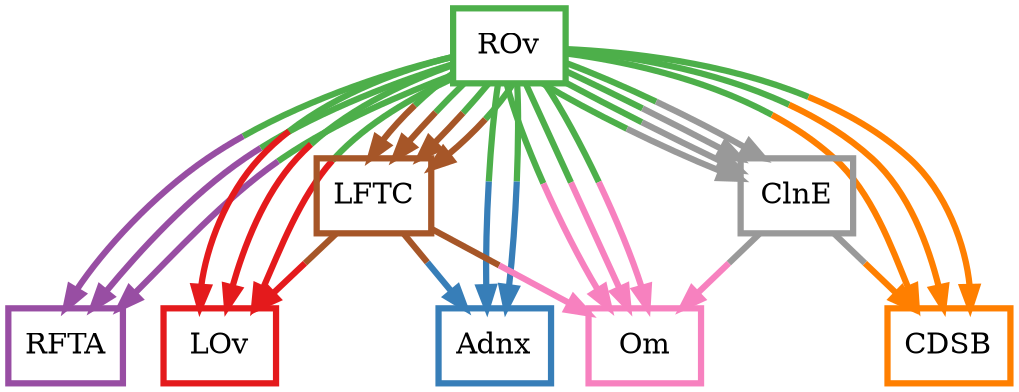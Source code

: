 digraph barS {
	{
		rank=same
	7 [shape=box,penwidth=3,colorscheme=set19,color=3,label="ROv"]
	}
	{
		rank=same
		6 [shape=box,penwidth=3,colorscheme=set19,color=4,label="RFTA"]
		5 [shape=box,penwidth=3,colorscheme=set19,color=8,label="Om"]
		4 [shape=box,penwidth=3,colorscheme=set19,color=1,label="LOv"]
		1 [shape=box,penwidth=3,colorscheme=set19,color=5,label="CDSB"]
		0 [shape=box,penwidth=3,colorscheme=set19,color=2,label="Adnx"]
	}
	3 [shape=box,penwidth=3,colorscheme=set19,color=7,label="LFTC"]
	2 [shape=box,penwidth=3,colorscheme=set19,color=9,label="ClnE"]
	7 -> 2 [penwidth=3,colorscheme=set19,color="3;0.5:9"]
	7 -> 5 [penwidth=3,colorscheme=set19,color="3;0.5:8"]
	7 -> 1 [penwidth=3,colorscheme=set19,color="3;0.5:5"]
	7 -> 2 [penwidth=3,colorscheme=set19,color="3;0.5:9"]
	7 -> 0 [penwidth=3,colorscheme=set19,color="3;0.5:2"]
	7 -> 3 [penwidth=3,colorscheme=set19,color="3;0.5:7"]
	7 -> 4 [penwidth=3,colorscheme=set19,color="3;0.5:1"]
	7 -> 6 [penwidth=3,colorscheme=set19,color="3;0.5:4"]
	7 -> 5 [penwidth=3,colorscheme=set19,color="3;0.5:8"]
	7 -> 1 [penwidth=3,colorscheme=set19,color="3;0.5:5"]
	7 -> 2 [penwidth=3,colorscheme=set19,color="3;0.5:9"]
	7 -> 0 [penwidth=3,colorscheme=set19,color="3;0.5:2"]
	7 -> 3 [penwidth=3,colorscheme=set19,color="3;0.5:7"]
	7 -> 4 [penwidth=3,colorscheme=set19,color="3;0.5:1"]
	7 -> 6 [penwidth=3,colorscheme=set19,color="3;0.5:4"]
	7 -> 3 [penwidth=3,colorscheme=set19,color="3;0.5:7"]
	7 -> 5 [penwidth=3,colorscheme=set19,color="3;0.5:8"]
	7 -> 1 [penwidth=3,colorscheme=set19,color="3;0.5:5"]
	7 -> 2 [penwidth=3,colorscheme=set19,color="3;0.5:9"]
	7 -> 3 [penwidth=3,colorscheme=set19,color="3;0.5:7"]
	7 -> 4 [penwidth=3,colorscheme=set19,color="3;0.5:1"]
	7 -> 6 [penwidth=3,colorscheme=set19,color="3;0.5:4"]
	3 -> 0 [penwidth=3,colorscheme=set19,color="7;0.5:2"]
	3 -> 5 [penwidth=3,colorscheme=set19,color="7;0.5:8"]
	3 -> 4 [penwidth=3,colorscheme=set19,color="7;0.5:1"]
	2 -> 5 [penwidth=3,colorscheme=set19,color="9;0.5:8"]
	2 -> 1 [penwidth=3,colorscheme=set19,color="9;0.5:5"]
}
